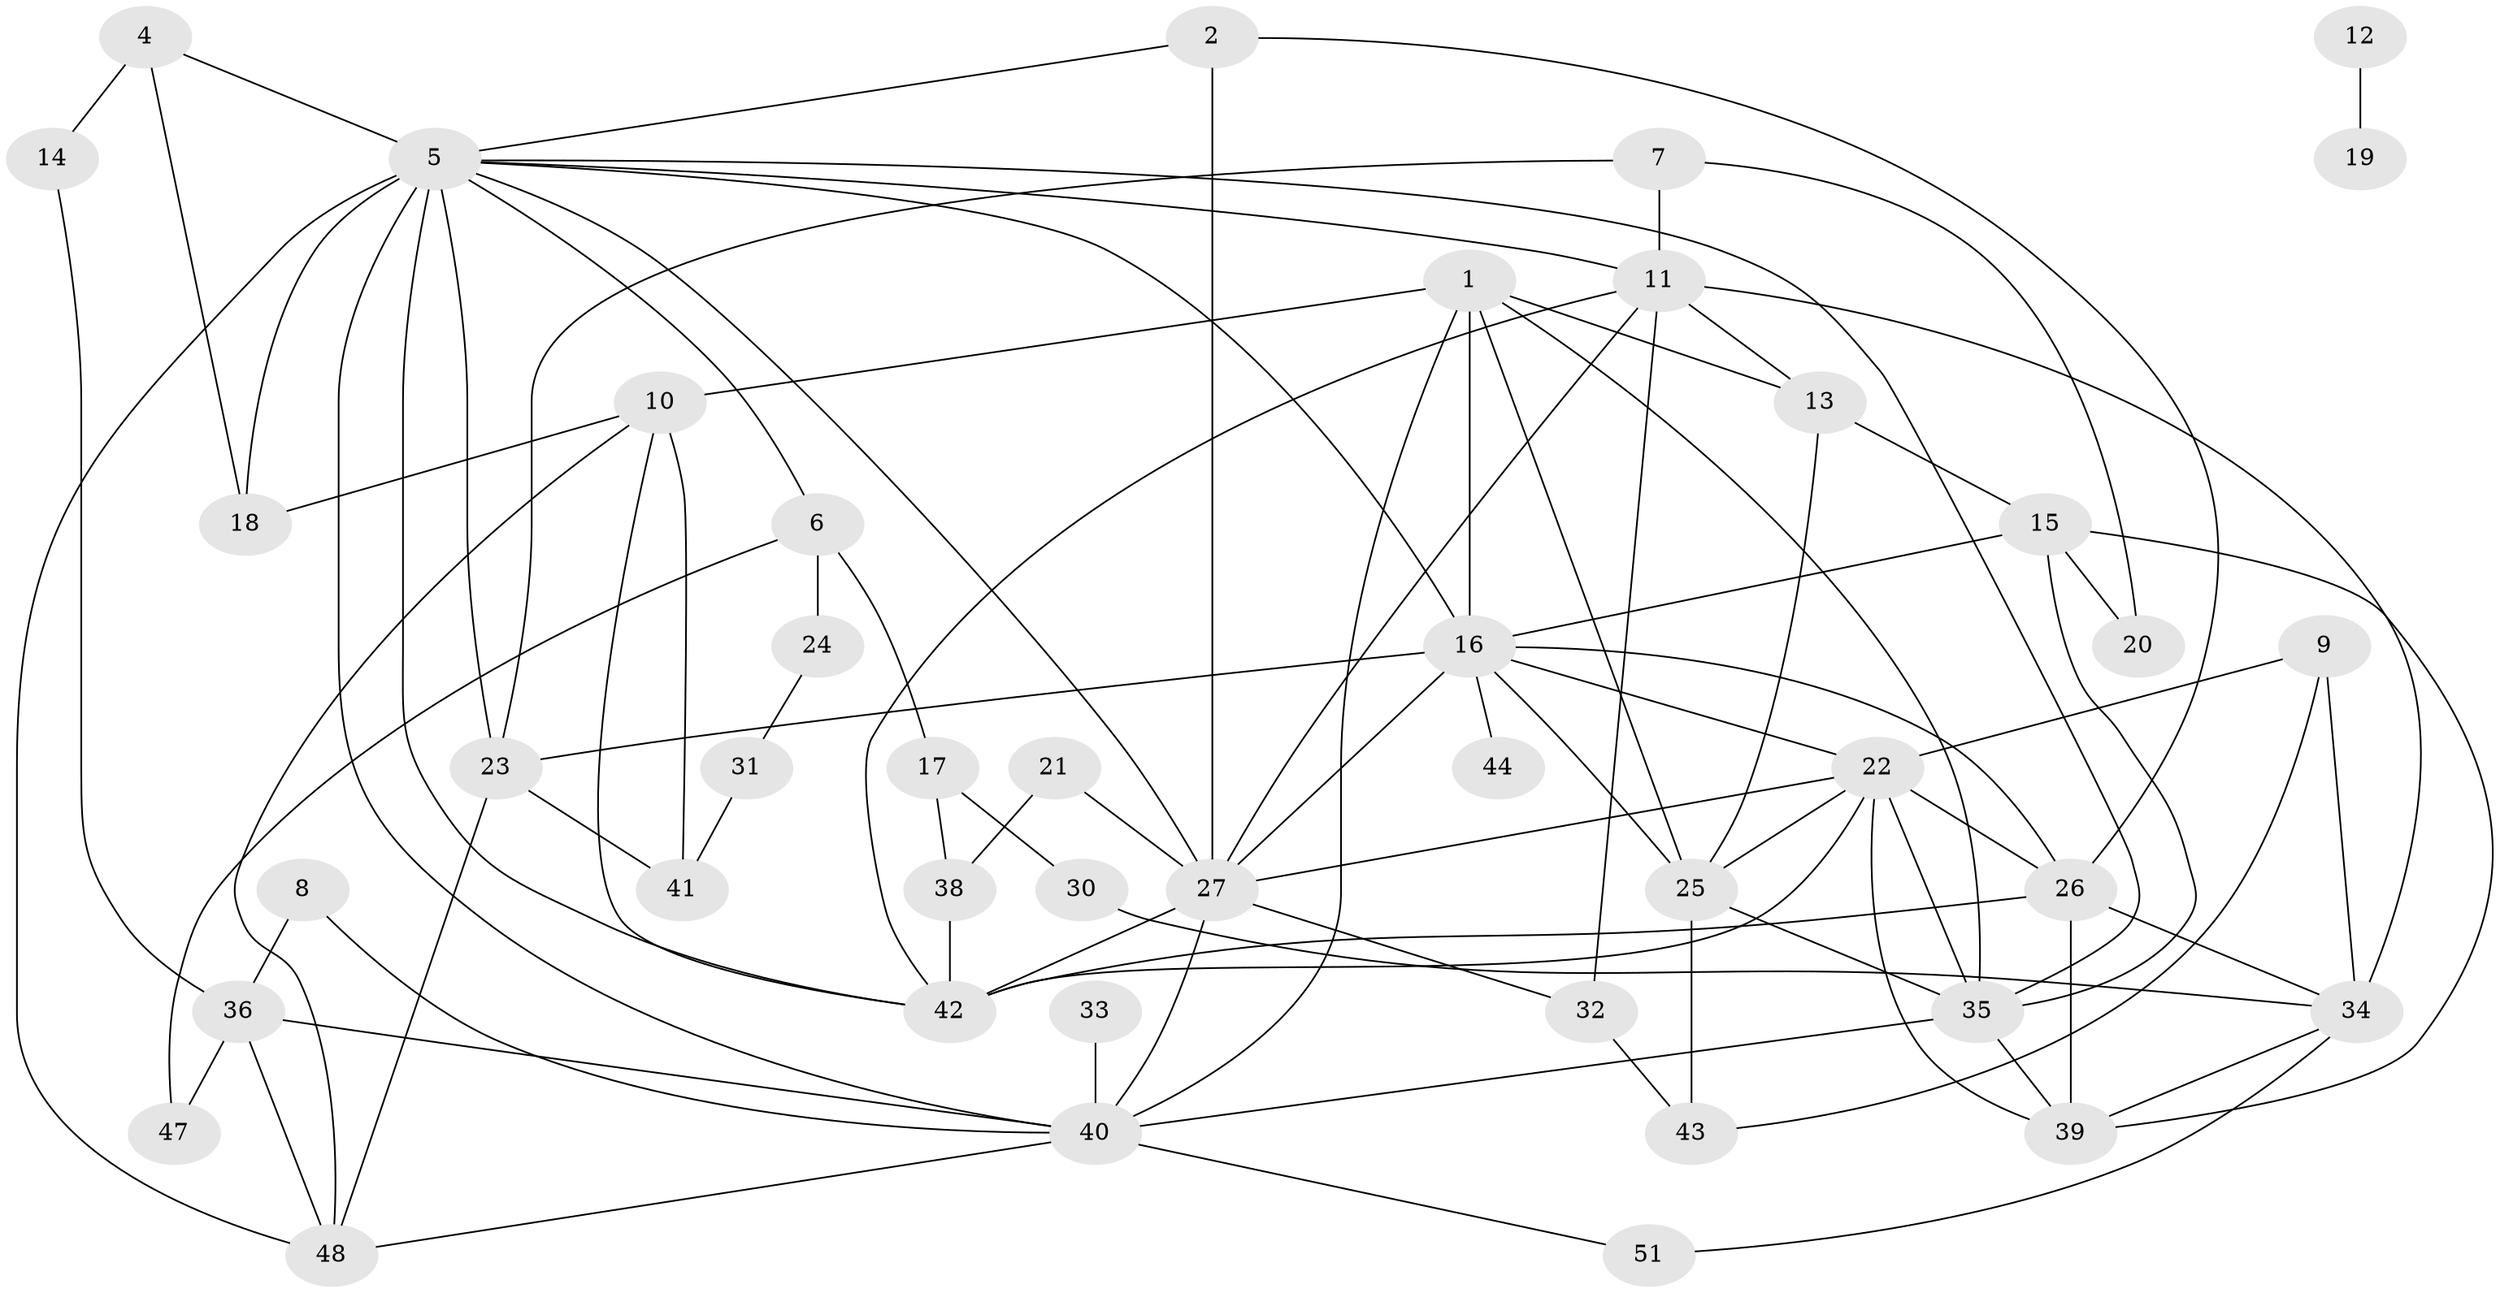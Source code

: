 // original degree distribution, {3: 0.20161290322580644, 2: 0.20161290322580644, 0: 0.056451612903225805, 1: 0.24193548387096775, 5: 0.11290322580645161, 7: 0.008064516129032258, 4: 0.12096774193548387, 8: 0.016129032258064516, 6: 0.04032258064516129}
// Generated by graph-tools (version 1.1) at 2025/48/03/04/25 22:48:25]
// undirected, 43 vertices, 91 edges
graph export_dot {
  node [color=gray90,style=filled];
  1;
  2;
  4;
  5;
  6;
  7;
  8;
  9;
  10;
  11;
  12;
  13;
  14;
  15;
  16;
  17;
  18;
  19;
  20;
  21;
  22;
  23;
  24;
  25;
  26;
  27;
  30;
  31;
  32;
  33;
  34;
  35;
  36;
  38;
  39;
  40;
  41;
  42;
  43;
  44;
  47;
  48;
  51;
  1 -- 10 [weight=1.0];
  1 -- 13 [weight=1.0];
  1 -- 16 [weight=4.0];
  1 -- 25 [weight=1.0];
  1 -- 35 [weight=1.0];
  1 -- 40 [weight=1.0];
  2 -- 5 [weight=1.0];
  2 -- 26 [weight=1.0];
  2 -- 27 [weight=1.0];
  4 -- 5 [weight=1.0];
  4 -- 14 [weight=1.0];
  4 -- 18 [weight=1.0];
  5 -- 6 [weight=1.0];
  5 -- 11 [weight=1.0];
  5 -- 16 [weight=1.0];
  5 -- 18 [weight=2.0];
  5 -- 23 [weight=1.0];
  5 -- 27 [weight=1.0];
  5 -- 35 [weight=1.0];
  5 -- 40 [weight=1.0];
  5 -- 42 [weight=2.0];
  5 -- 48 [weight=1.0];
  6 -- 17 [weight=1.0];
  6 -- 24 [weight=1.0];
  6 -- 47 [weight=1.0];
  7 -- 11 [weight=1.0];
  7 -- 20 [weight=1.0];
  7 -- 23 [weight=1.0];
  8 -- 36 [weight=1.0];
  8 -- 40 [weight=1.0];
  9 -- 22 [weight=1.0];
  9 -- 34 [weight=1.0];
  9 -- 43 [weight=1.0];
  10 -- 18 [weight=1.0];
  10 -- 41 [weight=1.0];
  10 -- 42 [weight=1.0];
  10 -- 48 [weight=1.0];
  11 -- 13 [weight=1.0];
  11 -- 27 [weight=1.0];
  11 -- 32 [weight=1.0];
  11 -- 34 [weight=1.0];
  11 -- 42 [weight=1.0];
  12 -- 19 [weight=1.0];
  13 -- 15 [weight=2.0];
  13 -- 25 [weight=1.0];
  14 -- 36 [weight=1.0];
  15 -- 16 [weight=1.0];
  15 -- 20 [weight=1.0];
  15 -- 35 [weight=2.0];
  15 -- 39 [weight=1.0];
  16 -- 22 [weight=1.0];
  16 -- 23 [weight=1.0];
  16 -- 25 [weight=1.0];
  16 -- 26 [weight=1.0];
  16 -- 27 [weight=1.0];
  16 -- 44 [weight=1.0];
  17 -- 30 [weight=1.0];
  17 -- 38 [weight=1.0];
  21 -- 27 [weight=1.0];
  21 -- 38 [weight=1.0];
  22 -- 25 [weight=1.0];
  22 -- 26 [weight=1.0];
  22 -- 27 [weight=1.0];
  22 -- 35 [weight=1.0];
  22 -- 39 [weight=1.0];
  22 -- 42 [weight=1.0];
  23 -- 41 [weight=1.0];
  23 -- 48 [weight=1.0];
  24 -- 31 [weight=1.0];
  25 -- 35 [weight=1.0];
  25 -- 43 [weight=1.0];
  26 -- 34 [weight=1.0];
  26 -- 39 [weight=1.0];
  26 -- 42 [weight=2.0];
  27 -- 32 [weight=1.0];
  27 -- 40 [weight=1.0];
  27 -- 42 [weight=1.0];
  30 -- 34 [weight=1.0];
  31 -- 41 [weight=1.0];
  32 -- 43 [weight=1.0];
  33 -- 40 [weight=1.0];
  34 -- 39 [weight=1.0];
  34 -- 51 [weight=1.0];
  35 -- 39 [weight=1.0];
  35 -- 40 [weight=1.0];
  36 -- 40 [weight=1.0];
  36 -- 47 [weight=4.0];
  36 -- 48 [weight=1.0];
  38 -- 42 [weight=1.0];
  40 -- 48 [weight=1.0];
  40 -- 51 [weight=1.0];
}
